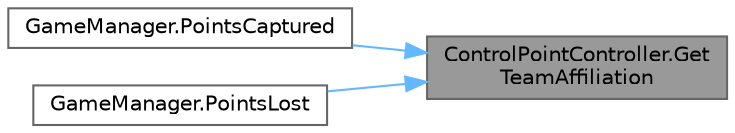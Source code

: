 digraph "ControlPointController.GetTeamAffiliation"
{
 // LATEX_PDF_SIZE
  bgcolor="transparent";
  edge [fontname=Helvetica,fontsize=10,labelfontname=Helvetica,labelfontsize=10];
  node [fontname=Helvetica,fontsize=10,shape=box,height=0.2,width=0.4];
  rankdir="RL";
  Node1 [label="ControlPointController.Get\lTeamAffiliation",height=0.2,width=0.4,color="gray40", fillcolor="grey60", style="filled", fontcolor="black",tooltip=" "];
  Node1 -> Node2 [dir="back",color="steelblue1",style="solid"];
  Node2 [label="GameManager.PointsCaptured",height=0.2,width=0.4,color="grey40", fillcolor="white", style="filled",URL="$class_game_manager.html#a5964d11250b55f52fa6cf70e679d8803",tooltip=" "];
  Node1 -> Node3 [dir="back",color="steelblue1",style="solid"];
  Node3 [label="GameManager.PointsLost",height=0.2,width=0.4,color="grey40", fillcolor="white", style="filled",URL="$class_game_manager.html#abcc8946199734dd26f829e767d265ac1",tooltip=" "];
}
